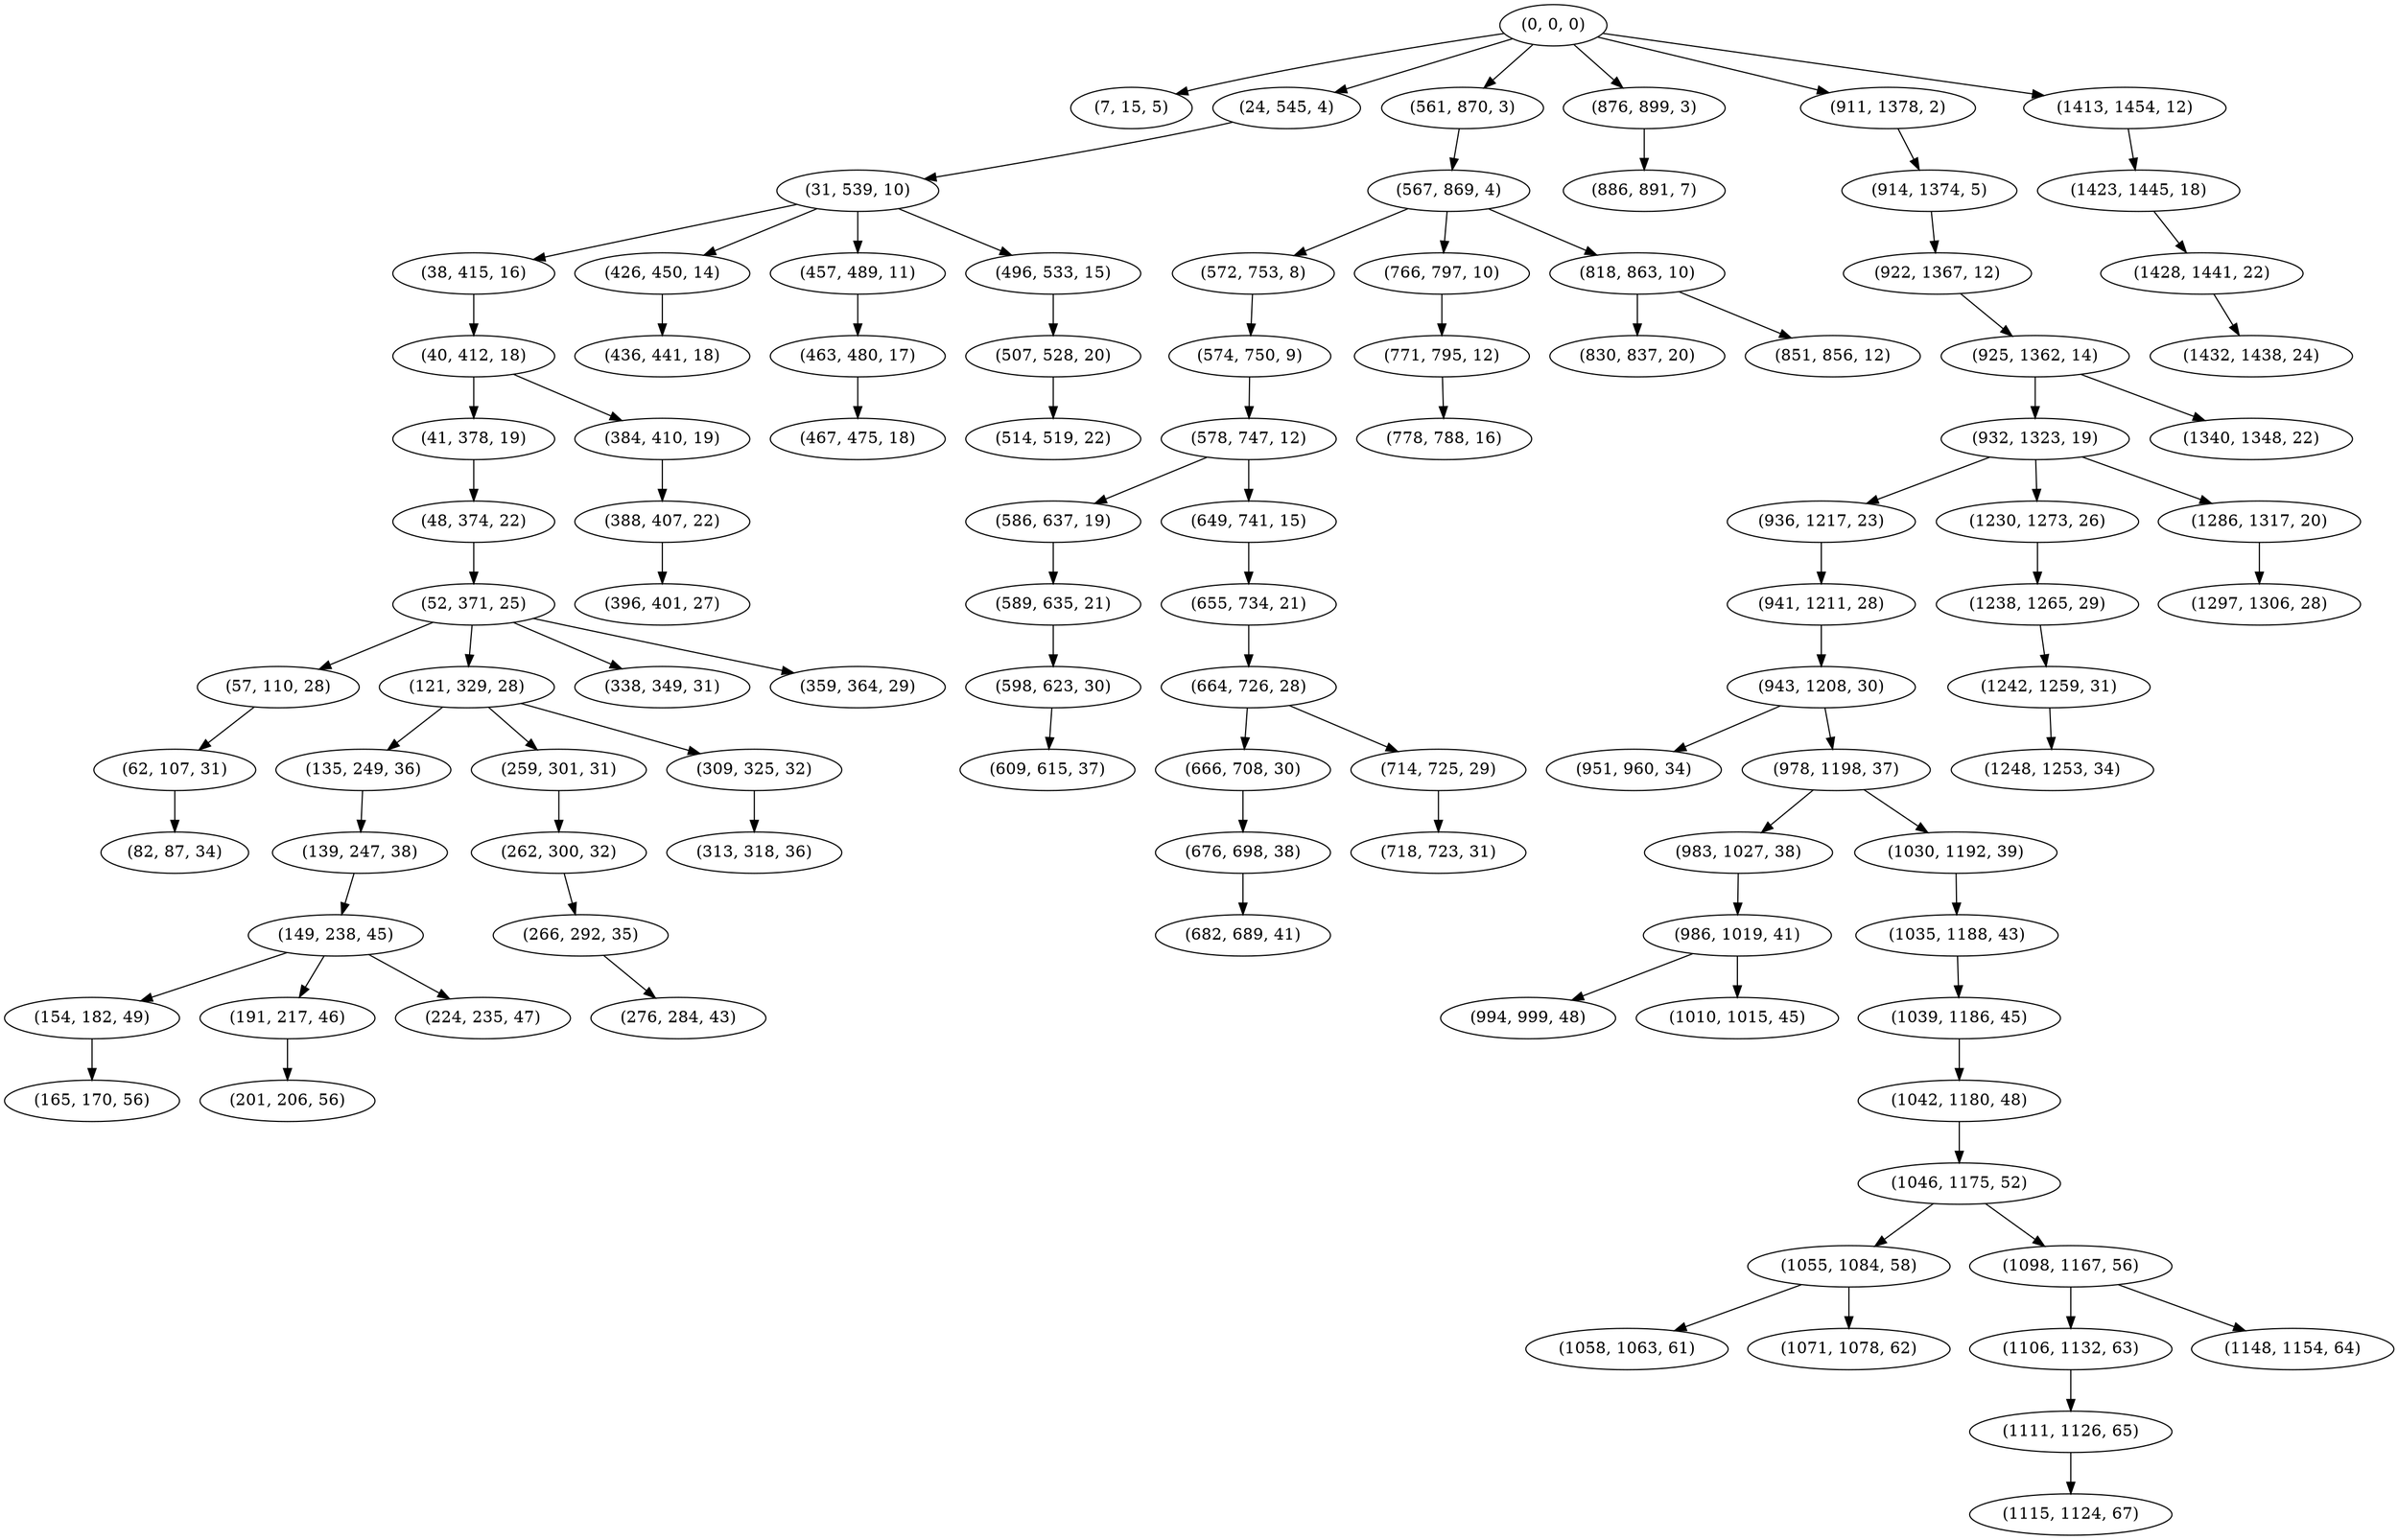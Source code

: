 digraph tree {
    "(0, 0, 0)";
    "(7, 15, 5)";
    "(24, 545, 4)";
    "(31, 539, 10)";
    "(38, 415, 16)";
    "(40, 412, 18)";
    "(41, 378, 19)";
    "(48, 374, 22)";
    "(52, 371, 25)";
    "(57, 110, 28)";
    "(62, 107, 31)";
    "(82, 87, 34)";
    "(121, 329, 28)";
    "(135, 249, 36)";
    "(139, 247, 38)";
    "(149, 238, 45)";
    "(154, 182, 49)";
    "(165, 170, 56)";
    "(191, 217, 46)";
    "(201, 206, 56)";
    "(224, 235, 47)";
    "(259, 301, 31)";
    "(262, 300, 32)";
    "(266, 292, 35)";
    "(276, 284, 43)";
    "(309, 325, 32)";
    "(313, 318, 36)";
    "(338, 349, 31)";
    "(359, 364, 29)";
    "(384, 410, 19)";
    "(388, 407, 22)";
    "(396, 401, 27)";
    "(426, 450, 14)";
    "(436, 441, 18)";
    "(457, 489, 11)";
    "(463, 480, 17)";
    "(467, 475, 18)";
    "(496, 533, 15)";
    "(507, 528, 20)";
    "(514, 519, 22)";
    "(561, 870, 3)";
    "(567, 869, 4)";
    "(572, 753, 8)";
    "(574, 750, 9)";
    "(578, 747, 12)";
    "(586, 637, 19)";
    "(589, 635, 21)";
    "(598, 623, 30)";
    "(609, 615, 37)";
    "(649, 741, 15)";
    "(655, 734, 21)";
    "(664, 726, 28)";
    "(666, 708, 30)";
    "(676, 698, 38)";
    "(682, 689, 41)";
    "(714, 725, 29)";
    "(718, 723, 31)";
    "(766, 797, 10)";
    "(771, 795, 12)";
    "(778, 788, 16)";
    "(818, 863, 10)";
    "(830, 837, 20)";
    "(851, 856, 12)";
    "(876, 899, 3)";
    "(886, 891, 7)";
    "(911, 1378, 2)";
    "(914, 1374, 5)";
    "(922, 1367, 12)";
    "(925, 1362, 14)";
    "(932, 1323, 19)";
    "(936, 1217, 23)";
    "(941, 1211, 28)";
    "(943, 1208, 30)";
    "(951, 960, 34)";
    "(978, 1198, 37)";
    "(983, 1027, 38)";
    "(986, 1019, 41)";
    "(994, 999, 48)";
    "(1010, 1015, 45)";
    "(1030, 1192, 39)";
    "(1035, 1188, 43)";
    "(1039, 1186, 45)";
    "(1042, 1180, 48)";
    "(1046, 1175, 52)";
    "(1055, 1084, 58)";
    "(1058, 1063, 61)";
    "(1071, 1078, 62)";
    "(1098, 1167, 56)";
    "(1106, 1132, 63)";
    "(1111, 1126, 65)";
    "(1115, 1124, 67)";
    "(1148, 1154, 64)";
    "(1230, 1273, 26)";
    "(1238, 1265, 29)";
    "(1242, 1259, 31)";
    "(1248, 1253, 34)";
    "(1286, 1317, 20)";
    "(1297, 1306, 28)";
    "(1340, 1348, 22)";
    "(1413, 1454, 12)";
    "(1423, 1445, 18)";
    "(1428, 1441, 22)";
    "(1432, 1438, 24)";
    "(0, 0, 0)" -> "(7, 15, 5)";
    "(0, 0, 0)" -> "(24, 545, 4)";
    "(0, 0, 0)" -> "(561, 870, 3)";
    "(0, 0, 0)" -> "(876, 899, 3)";
    "(0, 0, 0)" -> "(911, 1378, 2)";
    "(0, 0, 0)" -> "(1413, 1454, 12)";
    "(24, 545, 4)" -> "(31, 539, 10)";
    "(31, 539, 10)" -> "(38, 415, 16)";
    "(31, 539, 10)" -> "(426, 450, 14)";
    "(31, 539, 10)" -> "(457, 489, 11)";
    "(31, 539, 10)" -> "(496, 533, 15)";
    "(38, 415, 16)" -> "(40, 412, 18)";
    "(40, 412, 18)" -> "(41, 378, 19)";
    "(40, 412, 18)" -> "(384, 410, 19)";
    "(41, 378, 19)" -> "(48, 374, 22)";
    "(48, 374, 22)" -> "(52, 371, 25)";
    "(52, 371, 25)" -> "(57, 110, 28)";
    "(52, 371, 25)" -> "(121, 329, 28)";
    "(52, 371, 25)" -> "(338, 349, 31)";
    "(52, 371, 25)" -> "(359, 364, 29)";
    "(57, 110, 28)" -> "(62, 107, 31)";
    "(62, 107, 31)" -> "(82, 87, 34)";
    "(121, 329, 28)" -> "(135, 249, 36)";
    "(121, 329, 28)" -> "(259, 301, 31)";
    "(121, 329, 28)" -> "(309, 325, 32)";
    "(135, 249, 36)" -> "(139, 247, 38)";
    "(139, 247, 38)" -> "(149, 238, 45)";
    "(149, 238, 45)" -> "(154, 182, 49)";
    "(149, 238, 45)" -> "(191, 217, 46)";
    "(149, 238, 45)" -> "(224, 235, 47)";
    "(154, 182, 49)" -> "(165, 170, 56)";
    "(191, 217, 46)" -> "(201, 206, 56)";
    "(259, 301, 31)" -> "(262, 300, 32)";
    "(262, 300, 32)" -> "(266, 292, 35)";
    "(266, 292, 35)" -> "(276, 284, 43)";
    "(309, 325, 32)" -> "(313, 318, 36)";
    "(384, 410, 19)" -> "(388, 407, 22)";
    "(388, 407, 22)" -> "(396, 401, 27)";
    "(426, 450, 14)" -> "(436, 441, 18)";
    "(457, 489, 11)" -> "(463, 480, 17)";
    "(463, 480, 17)" -> "(467, 475, 18)";
    "(496, 533, 15)" -> "(507, 528, 20)";
    "(507, 528, 20)" -> "(514, 519, 22)";
    "(561, 870, 3)" -> "(567, 869, 4)";
    "(567, 869, 4)" -> "(572, 753, 8)";
    "(567, 869, 4)" -> "(766, 797, 10)";
    "(567, 869, 4)" -> "(818, 863, 10)";
    "(572, 753, 8)" -> "(574, 750, 9)";
    "(574, 750, 9)" -> "(578, 747, 12)";
    "(578, 747, 12)" -> "(586, 637, 19)";
    "(578, 747, 12)" -> "(649, 741, 15)";
    "(586, 637, 19)" -> "(589, 635, 21)";
    "(589, 635, 21)" -> "(598, 623, 30)";
    "(598, 623, 30)" -> "(609, 615, 37)";
    "(649, 741, 15)" -> "(655, 734, 21)";
    "(655, 734, 21)" -> "(664, 726, 28)";
    "(664, 726, 28)" -> "(666, 708, 30)";
    "(664, 726, 28)" -> "(714, 725, 29)";
    "(666, 708, 30)" -> "(676, 698, 38)";
    "(676, 698, 38)" -> "(682, 689, 41)";
    "(714, 725, 29)" -> "(718, 723, 31)";
    "(766, 797, 10)" -> "(771, 795, 12)";
    "(771, 795, 12)" -> "(778, 788, 16)";
    "(818, 863, 10)" -> "(830, 837, 20)";
    "(818, 863, 10)" -> "(851, 856, 12)";
    "(876, 899, 3)" -> "(886, 891, 7)";
    "(911, 1378, 2)" -> "(914, 1374, 5)";
    "(914, 1374, 5)" -> "(922, 1367, 12)";
    "(922, 1367, 12)" -> "(925, 1362, 14)";
    "(925, 1362, 14)" -> "(932, 1323, 19)";
    "(925, 1362, 14)" -> "(1340, 1348, 22)";
    "(932, 1323, 19)" -> "(936, 1217, 23)";
    "(932, 1323, 19)" -> "(1230, 1273, 26)";
    "(932, 1323, 19)" -> "(1286, 1317, 20)";
    "(936, 1217, 23)" -> "(941, 1211, 28)";
    "(941, 1211, 28)" -> "(943, 1208, 30)";
    "(943, 1208, 30)" -> "(951, 960, 34)";
    "(943, 1208, 30)" -> "(978, 1198, 37)";
    "(978, 1198, 37)" -> "(983, 1027, 38)";
    "(978, 1198, 37)" -> "(1030, 1192, 39)";
    "(983, 1027, 38)" -> "(986, 1019, 41)";
    "(986, 1019, 41)" -> "(994, 999, 48)";
    "(986, 1019, 41)" -> "(1010, 1015, 45)";
    "(1030, 1192, 39)" -> "(1035, 1188, 43)";
    "(1035, 1188, 43)" -> "(1039, 1186, 45)";
    "(1039, 1186, 45)" -> "(1042, 1180, 48)";
    "(1042, 1180, 48)" -> "(1046, 1175, 52)";
    "(1046, 1175, 52)" -> "(1055, 1084, 58)";
    "(1046, 1175, 52)" -> "(1098, 1167, 56)";
    "(1055, 1084, 58)" -> "(1058, 1063, 61)";
    "(1055, 1084, 58)" -> "(1071, 1078, 62)";
    "(1098, 1167, 56)" -> "(1106, 1132, 63)";
    "(1098, 1167, 56)" -> "(1148, 1154, 64)";
    "(1106, 1132, 63)" -> "(1111, 1126, 65)";
    "(1111, 1126, 65)" -> "(1115, 1124, 67)";
    "(1230, 1273, 26)" -> "(1238, 1265, 29)";
    "(1238, 1265, 29)" -> "(1242, 1259, 31)";
    "(1242, 1259, 31)" -> "(1248, 1253, 34)";
    "(1286, 1317, 20)" -> "(1297, 1306, 28)";
    "(1413, 1454, 12)" -> "(1423, 1445, 18)";
    "(1423, 1445, 18)" -> "(1428, 1441, 22)";
    "(1428, 1441, 22)" -> "(1432, 1438, 24)";
}
